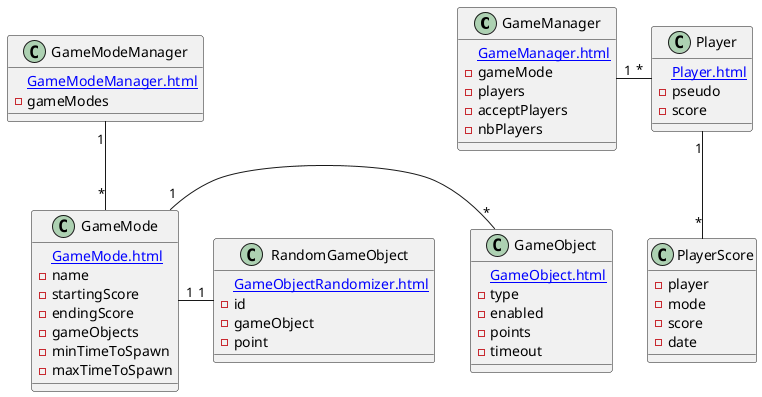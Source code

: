 @startuml
class GameManager {
    [[GameManager.html]]
    -gameMode
    -players
    -acceptPlayers
    -nbPlayers
}

class PlayerScore {
    -player
    -mode
    -score
    -date
}

class Player {
    [[Player.html]]
    -pseudo
    -score
}

class GameMode {
    [[GameMode.html]]
    -name
    -startingScore
    -endingScore
    -gameObjects
    -minTimeToSpawn
    -maxTimeToSpawn
}

class GameModeManager {
    [[GameModeManager.html]]
    -gameModes
}

class GameObject {
    [[GameObject.html]]
    -type
    -enabled
    -points
    -timeout
}

class RandomGameObject {
    [[GameObjectRandomizer.html]]
    -id
    -gameObject
    -point
}

GameModeManager "1" -- "*" GameMode
GameMode "1" - "*" GameObject
GameManager "1" - "*" Player
GameMode "1" - "1" RandomGameObject
Player "1" -- "*" PlayerScore
@enduml
